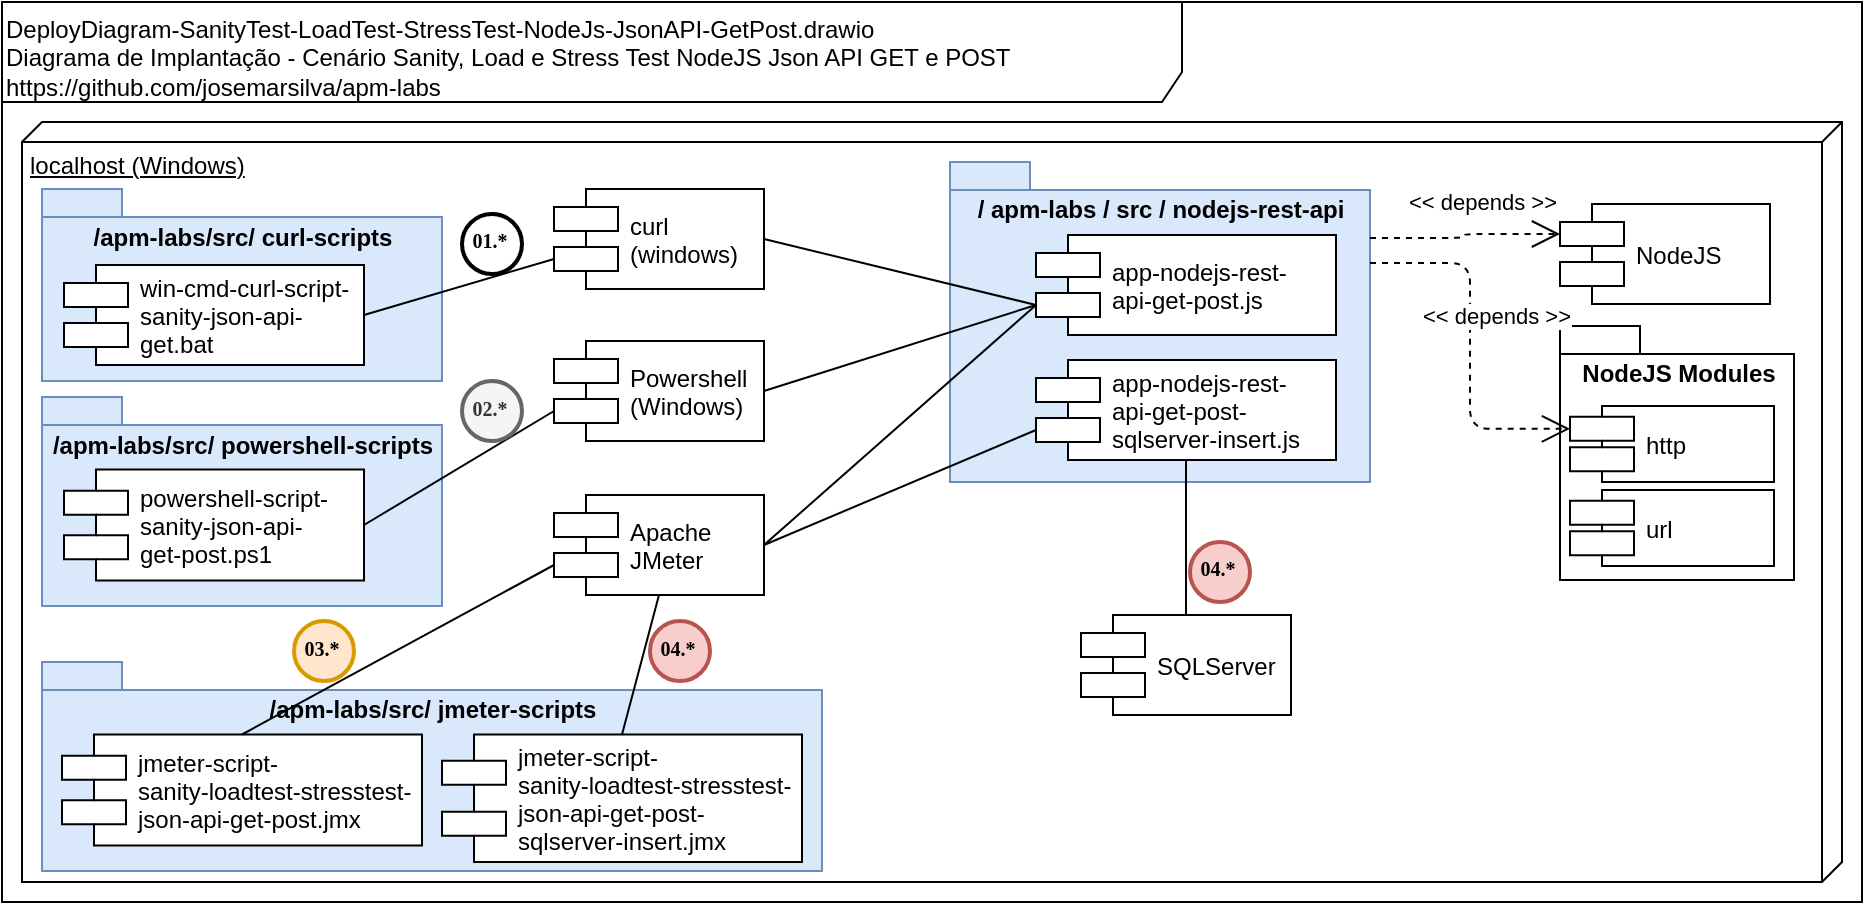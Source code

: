 <mxfile version="13.9.5" type="device"><diagram id="fMGpiNhVeqn0YMsLJxzh" name="Página-1"><mxGraphModel dx="868" dy="534" grid="1" gridSize="10" guides="1" tooltips="1" connect="1" arrows="1" fold="1" page="1" pageScale="1" pageWidth="827" pageHeight="1169" math="0" shadow="0"><root><mxCell id="0"/><mxCell id="1" parent="0"/><mxCell id="6OetropUeBoLzL2Sj7KS-1" value="DeployDiagram-SanityTest-LoadTest-StressTest-NodeJs-JsonAPI-GetPost.drawio&lt;br&gt;Diagrama de Implantação - Cenário Sanity, Load e Stress Test NodeJS Json API GET e POST&lt;br&gt;https://github.com/josemarsilva/apm-labs" style="shape=umlFrame;whiteSpace=wrap;html=1;width=590;height=50;verticalAlign=top;align=left;" parent="1" vertex="1"><mxGeometry x="10" y="10" width="930" height="450" as="geometry"/></mxCell><mxCell id="NNuIQbcpsFkkkyfnrant-1" value="localhost (Windows)" style="verticalAlign=top;align=left;spacingTop=8;spacingLeft=2;spacingRight=12;shape=cube;size=10;direction=south;fontStyle=4;html=1;" parent="1" vertex="1"><mxGeometry x="20" y="70" width="910" height="380" as="geometry"/></mxCell><mxCell id="NNZBl5WkjfhokOAMAo1q-1" value="curl&#10;(windows)" style="shape=component;align=left;spacingLeft=36;" parent="1" vertex="1"><mxGeometry x="286" y="103.5" width="105" height="50" as="geometry"/></mxCell><mxCell id="sU54DYiHVUZqzpJf_cmD-12" value="&lt;div style=&quot;text-align: left&quot;&gt;&lt;span&gt;/ apm-labs / src / &lt;/span&gt;&lt;span&gt;nodejs-rest-api&lt;/span&gt;&lt;/div&gt;" style="shape=folder;fontStyle=1;spacingTop=10;tabWidth=40;tabHeight=14;tabPosition=left;html=1;verticalAlign=top;fillColor=#dae8fc;strokeColor=#6c8ebf;" parent="1" vertex="1"><mxGeometry x="484" y="90" width="210" height="160" as="geometry"/></mxCell><mxCell id="Sp__seTJtsgpFQb4pxF6-1" value="app-nodejs-rest-&#10;api-get-post.js" style="shape=component;align=left;spacingLeft=36;" parent="1" vertex="1"><mxGeometry x="527" y="126.5" width="150" height="50" as="geometry"/></mxCell><mxCell id="Em1lKmLKE0vgMBtkGXBS-1" value="NodeJS" style="shape=component;align=left;spacingLeft=36;" parent="1" vertex="1"><mxGeometry x="789" y="111" width="105" height="50" as="geometry"/></mxCell><mxCell id="XQUK02rkX7_kuVGHJoDt-2" value="NodeJS Modules" style="shape=folder;fontStyle=1;spacingTop=10;tabWidth=40;tabHeight=14;tabPosition=left;html=1;verticalAlign=top;" parent="1" vertex="1"><mxGeometry x="789" y="172" width="117" height="127" as="geometry"/></mxCell><mxCell id="XQUK02rkX7_kuVGHJoDt-3" value="http" style="shape=component;align=left;spacingLeft=36;" parent="1" vertex="1"><mxGeometry x="794" y="212" width="102" height="38" as="geometry"/></mxCell><mxCell id="XQUK02rkX7_kuVGHJoDt-1" value="&amp;lt;&amp;lt; depends &amp;gt;&amp;gt;" style="endArrow=open;endSize=12;dashed=1;html=1;exitX=0;exitY=0;exitDx=210;exitDy=38;exitPerimeter=0;entryX=0;entryY=0.3;entryDx=0;entryDy=0;edgeStyle=orthogonalEdgeStyle;" parent="1" source="sU54DYiHVUZqzpJf_cmD-12" target="Em1lKmLKE0vgMBtkGXBS-1" edge="1"><mxGeometry x="0.196" y="16" width="160" relative="1" as="geometry"><mxPoint x="1021.5" y="345" as="sourcePoint"/><mxPoint x="944" y="289" as="targetPoint"/><mxPoint as="offset"/></mxGeometry></mxCell><mxCell id="XQUK02rkX7_kuVGHJoDt-5" value="&amp;lt;&amp;lt; depends &amp;gt;&amp;gt;" style="endArrow=open;endSize=12;dashed=1;html=1;exitX=0;exitY=0;exitDx=210;exitDy=50.5;entryX=0;entryY=0.3;entryDx=0;entryDy=0;edgeStyle=orthogonalEdgeStyle;exitPerimeter=0;" parent="1" source="sU54DYiHVUZqzpJf_cmD-12" target="XQUK02rkX7_kuVGHJoDt-3" edge="1"><mxGeometry x="-0.161" y="12" width="160" relative="1" as="geometry"><mxPoint x="704" y="201" as="sourcePoint"/><mxPoint x="761.98" y="162" as="targetPoint"/><mxPoint x="1" as="offset"/></mxGeometry></mxCell><mxCell id="Q5X6cRzZTW7GzW_7UBFF-13" value="/apm-labs/src/&amp;nbsp;&lt;span style=&quot;text-align: left&quot;&gt;curl-scripts&lt;/span&gt;" style="shape=folder;fontStyle=1;spacingTop=10;tabWidth=40;tabHeight=14;tabPosition=left;html=1;verticalAlign=top;fillColor=#dae8fc;strokeColor=#6c8ebf;" parent="1" vertex="1"><mxGeometry x="30" y="103.5" width="200" height="96" as="geometry"/></mxCell><mxCell id="kEJXT81QMjlOb7UVhbWa-1" value="win-cmd-curl-script-&#10;sanity-json-api-&#10;get.bat" style="shape=component;align=left;spacingLeft=36;" parent="1" vertex="1"><mxGeometry x="41" y="141.5" width="150" height="50" as="geometry"/></mxCell><mxCell id="kEJXT81QMjlOb7UVhbWa-2" value="01.*" style="ellipse;whiteSpace=wrap;html=1;aspect=fixed;strokeWidth=2;fontFamily=Tahoma;spacingBottom=4;spacingRight=2;fontStyle=1;fontSize=10;" parent="1" vertex="1"><mxGeometry x="240" y="116" width="30" height="30" as="geometry"/></mxCell><mxCell id="KR812frXa-u0jWmew_j2-1" value="" style="rounded=0;orthogonalLoop=1;jettySize=auto;html=1;endArrow=none;endFill=0;fontSize=11;entryX=1;entryY=0.5;entryDx=0;entryDy=0;exitX=0;exitY=0.7;exitDx=0;exitDy=0;" parent="1" source="NNZBl5WkjfhokOAMAo1q-1" target="kEJXT81QMjlOb7UVhbWa-1" edge="1"><mxGeometry relative="1" as="geometry"/></mxCell><mxCell id="4_Z752zB9frTkoR919It-23" value="" style="endArrow=none;startArrow=none;endFill=0;startFill=0;html=1;exitX=1;exitY=0.5;exitDx=0;exitDy=0;entryX=0;entryY=0.7;entryDx=0;entryDy=0;rounded=0;" parent="1" source="NNZBl5WkjfhokOAMAo1q-1" target="Sp__seTJtsgpFQb4pxF6-1" edge="1"><mxGeometry width="160" relative="1" as="geometry"><mxPoint x="393" y="149" as="sourcePoint"/><mxPoint x="537" y="200" as="targetPoint"/></mxGeometry></mxCell><mxCell id="bTguJpS6FQOruqvMWF0b-10" value="&lt;div style=&quot;text-align: left&quot;&gt;&lt;span&gt;/apm-labs/src/&amp;nbsp;&lt;/span&gt;&lt;span&gt;powershell-scripts&lt;/span&gt;&lt;/div&gt;" style="shape=folder;fontStyle=1;spacingTop=10;tabWidth=40;tabHeight=14;tabPosition=left;html=1;verticalAlign=top;fillColor=#dae8fc;strokeColor=#6c8ebf;" parent="1" vertex="1"><mxGeometry x="30" y="207.5" width="200" height="104.5" as="geometry"/></mxCell><mxCell id="bTguJpS6FQOruqvMWF0b-18" value="url" style="shape=component;align=left;spacingLeft=36;" parent="1" vertex="1"><mxGeometry x="794" y="254" width="102" height="38" as="geometry"/></mxCell><mxCell id="MMFCwqaWgwN6GDL70enk-1" value="powershell-script-&#10;sanity-json-api-&#10;get-post.ps1" style="shape=component;align=left;spacingLeft=36;" parent="1" vertex="1"><mxGeometry x="41" y="243.75" width="150" height="55.5" as="geometry"/></mxCell><mxCell id="RkE2HN-RmLZYUiGelgPT-3" value="" style="rounded=0;orthogonalLoop=1;jettySize=auto;html=1;endArrow=none;endFill=0;fontSize=11;entryX=1;entryY=0.5;entryDx=0;entryDy=0;exitX=0;exitY=0.7;exitDx=0;exitDy=0;" parent="1" source="RkE2HN-RmLZYUiGelgPT-4" target="MMFCwqaWgwN6GDL70enk-1" edge="1"><mxGeometry relative="1" as="geometry"><mxPoint x="290" y="184" as="sourcePoint"/><mxPoint x="201" y="192" as="targetPoint"/></mxGeometry></mxCell><mxCell id="RkE2HN-RmLZYUiGelgPT-4" value="Powershell&#10;(Windows)" style="shape=component;align=left;spacingLeft=36;" parent="1" vertex="1"><mxGeometry x="286" y="179.5" width="105" height="50" as="geometry"/></mxCell><mxCell id="RkE2HN-RmLZYUiGelgPT-5" value="" style="endArrow=none;startArrow=none;endFill=0;startFill=0;html=1;exitX=1;exitY=0.5;exitDx=0;exitDy=0;entryX=0;entryY=0.7;entryDx=0;entryDy=0;rounded=0;" parent="1" source="RkE2HN-RmLZYUiGelgPT-4" target="Sp__seTJtsgpFQb4pxF6-1" edge="1"><mxGeometry width="160" relative="1" as="geometry"><mxPoint x="395" y="174" as="sourcePoint"/><mxPoint x="537" y="201" as="targetPoint"/></mxGeometry></mxCell><mxCell id="RkE2HN-RmLZYUiGelgPT-6" value="02.*" style="ellipse;whiteSpace=wrap;html=1;aspect=fixed;strokeWidth=2;fontFamily=Tahoma;spacingBottom=4;spacingRight=2;fontStyle=1;fontSize=10;fillColor=#f5f5f5;strokeColor=#666666;fontColor=#333333;" parent="1" vertex="1"><mxGeometry x="240" y="199.5" width="30" height="30" as="geometry"/></mxCell><mxCell id="EoYoaJJZfnNxq2Ln23ZW-1" value="&lt;div style=&quot;text-align: left&quot;&gt;&lt;span&gt;/apm-labs/src/&amp;nbsp;&lt;/span&gt;&lt;span&gt;jmeter-scripts&lt;/span&gt;&lt;/div&gt;" style="shape=folder;fontStyle=1;spacingTop=10;tabWidth=40;tabHeight=14;tabPosition=left;html=1;verticalAlign=top;fillColor=#dae8fc;strokeColor=#6c8ebf;" parent="1" vertex="1"><mxGeometry x="30" y="340" width="390" height="104.5" as="geometry"/></mxCell><mxCell id="EoYoaJJZfnNxq2Ln23ZW-2" value="jmeter-script-&#10;sanity-loadtest-stresstest-&#10;json-api-get-post.jmx" style="shape=component;align=left;spacingLeft=36;" parent="1" vertex="1"><mxGeometry x="40" y="376.25" width="180" height="55.5" as="geometry"/></mxCell><mxCell id="EoYoaJJZfnNxq2Ln23ZW-3" value="" style="rounded=0;orthogonalLoop=1;jettySize=auto;html=1;endArrow=none;endFill=0;fontSize=11;entryX=0.5;entryY=0;entryDx=0;entryDy=0;exitX=0;exitY=0.7;exitDx=0;exitDy=0;" parent="1" source="EoYoaJJZfnNxq2Ln23ZW-4" target="EoYoaJJZfnNxq2Ln23ZW-2" edge="1"><mxGeometry relative="1" as="geometry"><mxPoint x="296" y="260" as="sourcePoint"/><mxPoint x="201" y="286" as="targetPoint"/></mxGeometry></mxCell><mxCell id="EoYoaJJZfnNxq2Ln23ZW-4" value="Apache &#10;JMeter" style="shape=component;align=left;spacingLeft=36;" parent="1" vertex="1"><mxGeometry x="286" y="256.5" width="105" height="50" as="geometry"/></mxCell><mxCell id="EoYoaJJZfnNxq2Ln23ZW-5" value="03.*" style="ellipse;whiteSpace=wrap;html=1;aspect=fixed;strokeWidth=2;fontFamily=Tahoma;spacingBottom=4;spacingRight=2;fontStyle=1;fontSize=10;fillColor=#ffe6cc;strokeColor=#d79b00;" parent="1" vertex="1"><mxGeometry x="156" y="319.5" width="30" height="30" as="geometry"/></mxCell><mxCell id="EoYoaJJZfnNxq2Ln23ZW-6" value="" style="endArrow=none;startArrow=none;endFill=0;startFill=0;html=1;exitX=1;exitY=0.5;exitDx=0;exitDy=0;entryX=0;entryY=0.7;entryDx=0;entryDy=0;rounded=0;" parent="1" source="EoYoaJJZfnNxq2Ln23ZW-4" target="Sp__seTJtsgpFQb4pxF6-1" edge="1"><mxGeometry width="160" relative="1" as="geometry"><mxPoint x="401" y="250" as="sourcePoint"/><mxPoint x="537" y="221" as="targetPoint"/></mxGeometry></mxCell><mxCell id="qvAYAWC4x2F3fip4l5Ni-1" value="SQLServer" style="shape=component;align=left;spacingLeft=36;" vertex="1" parent="1"><mxGeometry x="549.5" y="316.5" width="105" height="50" as="geometry"/></mxCell><mxCell id="qvAYAWC4x2F3fip4l5Ni-3" value="04.*" style="ellipse;whiteSpace=wrap;html=1;aspect=fixed;strokeWidth=2;fontFamily=Tahoma;spacingBottom=4;spacingRight=2;fontStyle=1;fontSize=10;fillColor=#f8cecc;strokeColor=#b85450;" vertex="1" parent="1"><mxGeometry x="604" y="280" width="30" height="30" as="geometry"/></mxCell><mxCell id="qvAYAWC4x2F3fip4l5Ni-4" value="app-nodejs-rest-&#10;api-get-post-&#10;sqlserver-insert.js" style="shape=component;align=left;spacingLeft=36;" vertex="1" parent="1"><mxGeometry x="527" y="189" width="150" height="50" as="geometry"/></mxCell><mxCell id="qvAYAWC4x2F3fip4l5Ni-5" value="" style="endArrow=none;startArrow=none;endFill=0;startFill=0;html=1;exitX=0.5;exitY=0;exitDx=0;exitDy=0;entryX=0.5;entryY=1;entryDx=0;entryDy=0;rounded=0;" edge="1" parent="1" source="qvAYAWC4x2F3fip4l5Ni-1" target="qvAYAWC4x2F3fip4l5Ni-4"><mxGeometry width="160" relative="1" as="geometry"><mxPoint x="401" y="291.5" as="sourcePoint"/><mxPoint x="537" y="171.5" as="targetPoint"/></mxGeometry></mxCell><mxCell id="qvAYAWC4x2F3fip4l5Ni-6" value="" style="endArrow=none;startArrow=none;endFill=0;startFill=0;html=1;exitX=1;exitY=0.5;exitDx=0;exitDy=0;entryX=0;entryY=0.7;entryDx=0;entryDy=0;rounded=0;" edge="1" parent="1" source="EoYoaJJZfnNxq2Ln23ZW-4" target="qvAYAWC4x2F3fip4l5Ni-4"><mxGeometry width="160" relative="1" as="geometry"><mxPoint x="401" y="291.5" as="sourcePoint"/><mxPoint x="537" y="171.5" as="targetPoint"/></mxGeometry></mxCell><mxCell id="qvAYAWC4x2F3fip4l5Ni-7" value="jmeter-script-&#10;sanity-loadtest-stresstest-&#10;json-api-get-post-&#10;sqlserver-insert.jmx" style="shape=component;align=left;spacingLeft=36;" vertex="1" parent="1"><mxGeometry x="230" y="376.25" width="180" height="63.75" as="geometry"/></mxCell><mxCell id="qvAYAWC4x2F3fip4l5Ni-9" value="" style="rounded=0;orthogonalLoop=1;jettySize=auto;html=1;endArrow=none;endFill=0;fontSize=11;entryX=0.5;entryY=0;entryDx=0;entryDy=0;exitX=0.5;exitY=1;exitDx=0;exitDy=0;" edge="1" parent="1" source="EoYoaJJZfnNxq2Ln23ZW-4" target="qvAYAWC4x2F3fip4l5Ni-7"><mxGeometry relative="1" as="geometry"><mxPoint x="296" y="301.5" as="sourcePoint"/><mxPoint x="140" y="386.25" as="targetPoint"/></mxGeometry></mxCell><mxCell id="qvAYAWC4x2F3fip4l5Ni-10" value="04.*" style="ellipse;whiteSpace=wrap;html=1;aspect=fixed;strokeWidth=2;fontFamily=Tahoma;spacingBottom=4;spacingRight=2;fontStyle=1;fontSize=10;fillColor=#f8cecc;strokeColor=#b85450;" vertex="1" parent="1"><mxGeometry x="334" y="319.5" width="30" height="30" as="geometry"/></mxCell></root></mxGraphModel></diagram></mxfile>